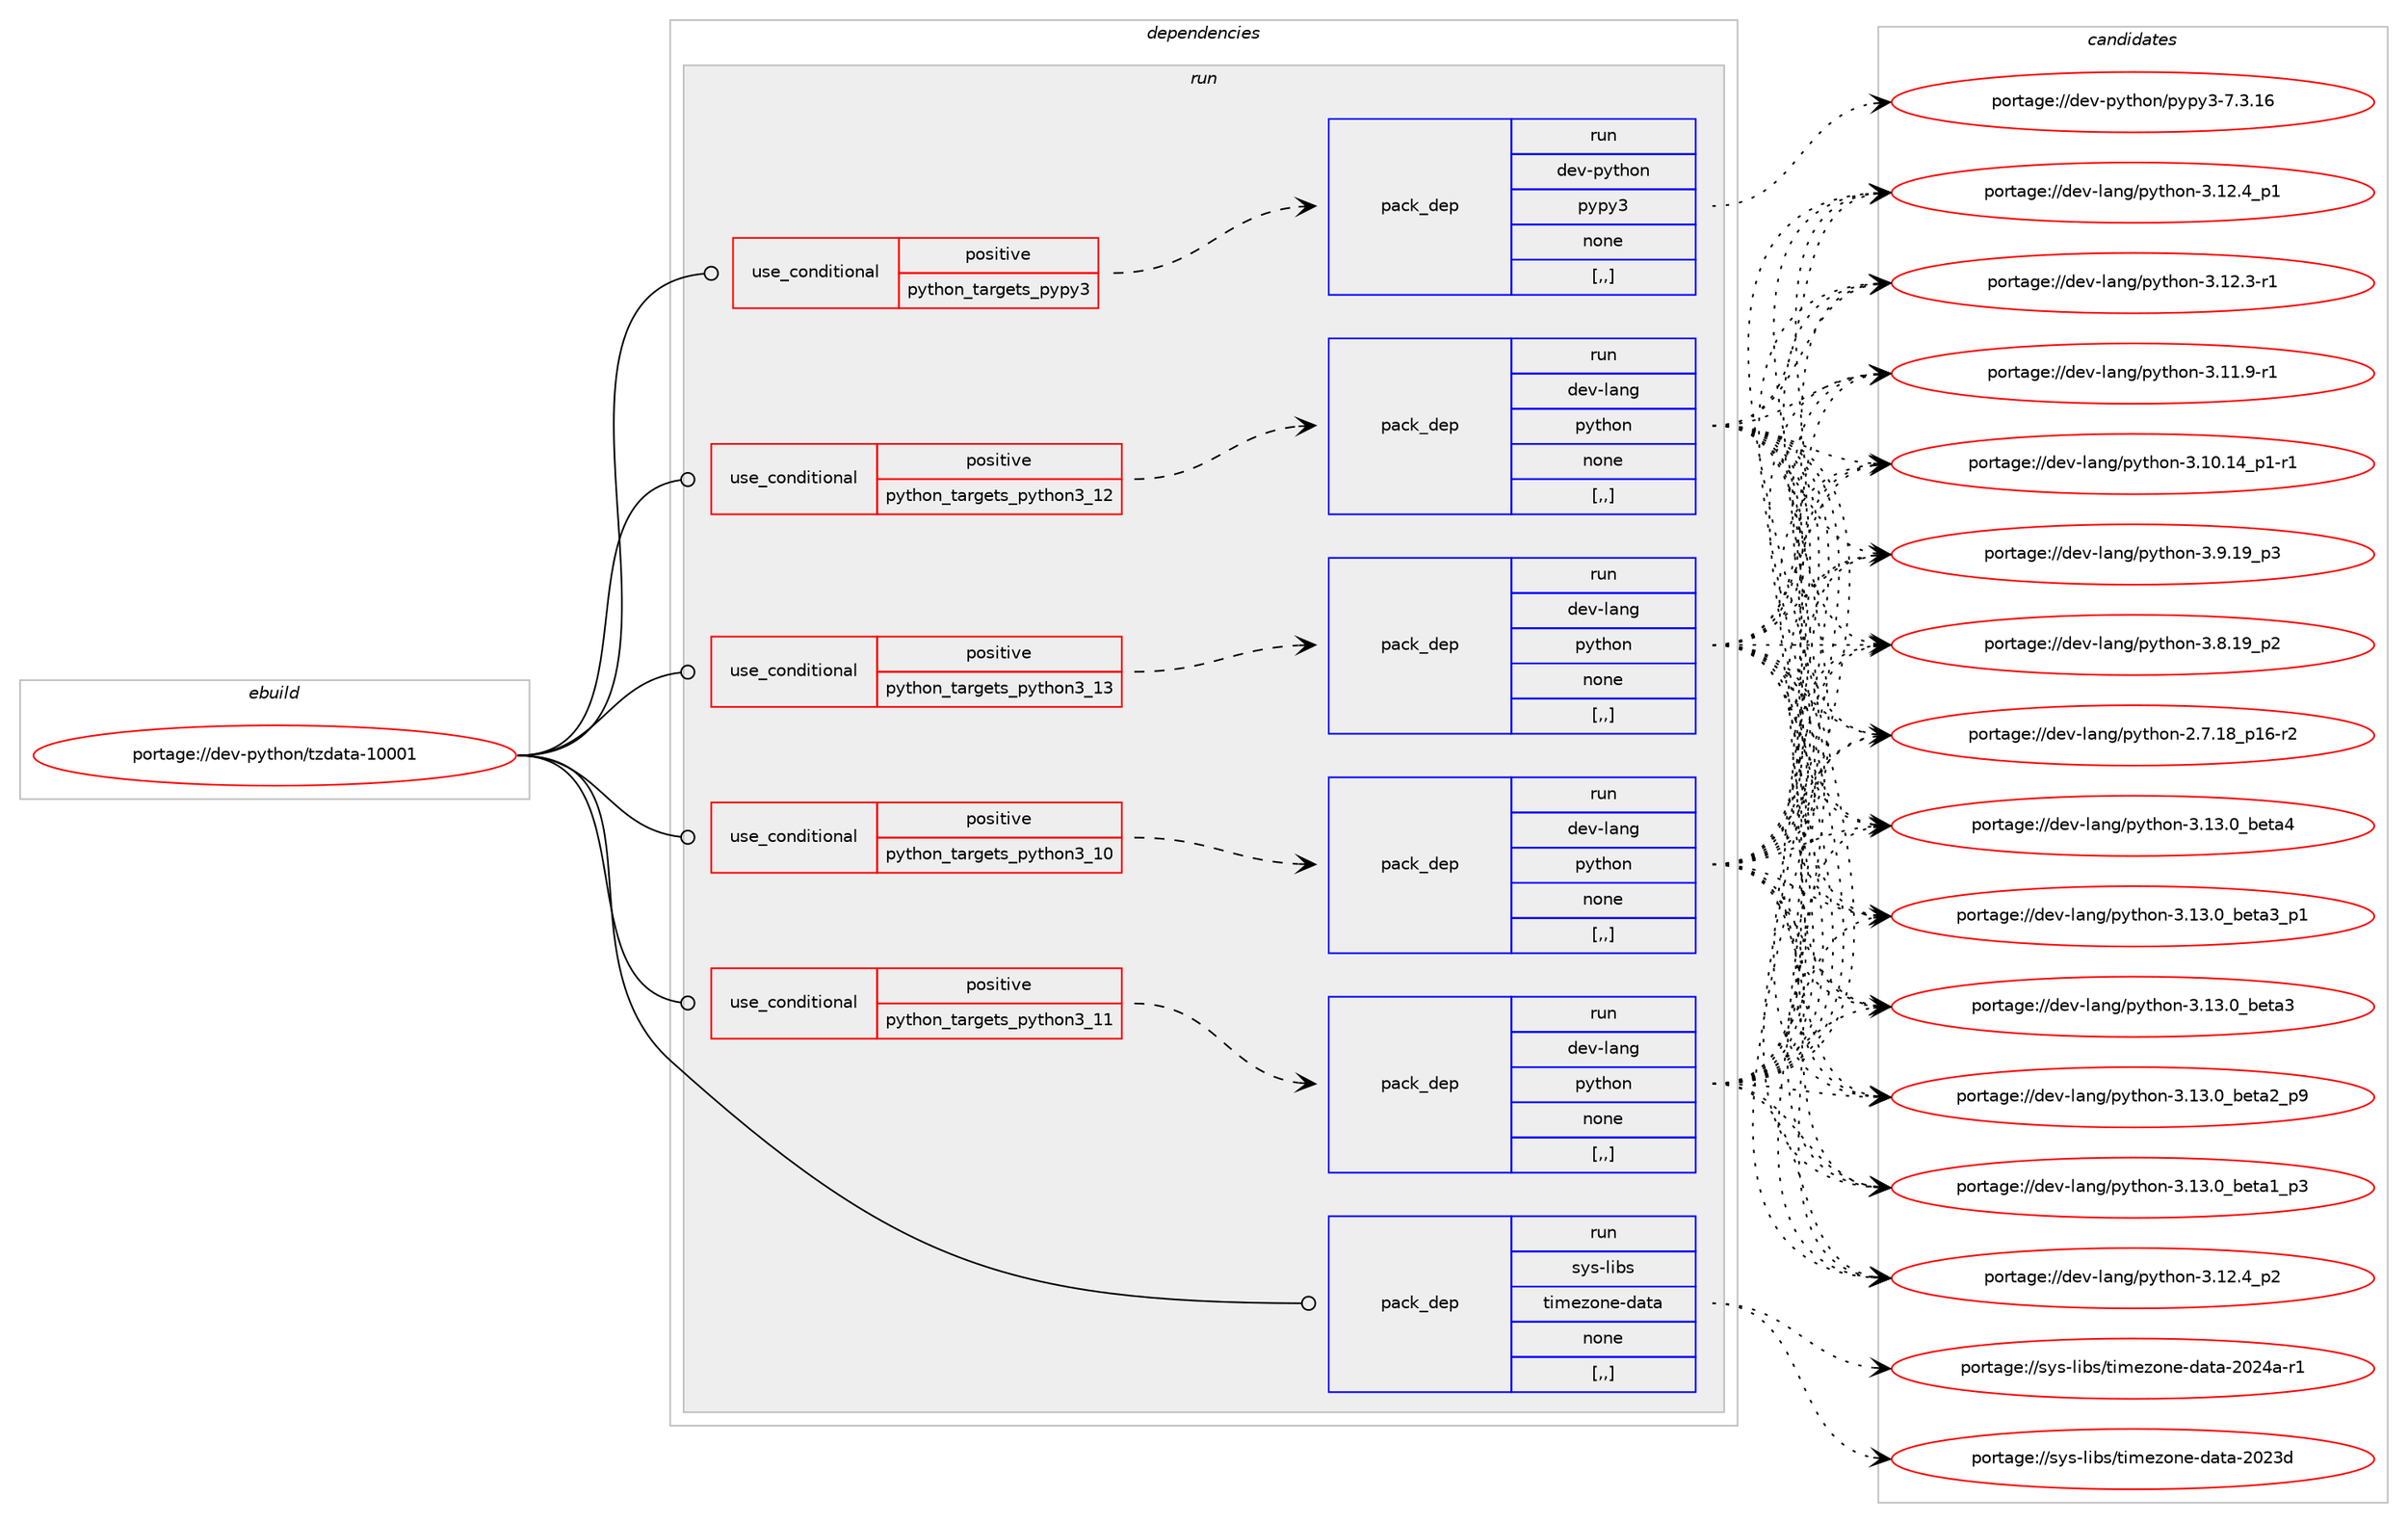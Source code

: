digraph prolog {

# *************
# Graph options
# *************

newrank=true;
concentrate=true;
compound=true;
graph [rankdir=LR,fontname=Helvetica,fontsize=10,ranksep=1.5];#, ranksep=2.5, nodesep=0.2];
edge  [arrowhead=vee];
node  [fontname=Helvetica,fontsize=10];

# **********
# The ebuild
# **********

subgraph cluster_leftcol {
color=gray;
label=<<i>ebuild</i>>;
id [label="portage://dev-python/tzdata-10001", color=red, width=4, href="../dev-python/tzdata-10001.svg"];
}

# ****************
# The dependencies
# ****************

subgraph cluster_midcol {
color=gray;
label=<<i>dependencies</i>>;
subgraph cluster_compile {
fillcolor="#eeeeee";
style=filled;
label=<<i>compile</i>>;
}
subgraph cluster_compileandrun {
fillcolor="#eeeeee";
style=filled;
label=<<i>compile and run</i>>;
}
subgraph cluster_run {
fillcolor="#eeeeee";
style=filled;
label=<<i>run</i>>;
subgraph cond40880 {
dependency166753 [label=<<TABLE BORDER="0" CELLBORDER="1" CELLSPACING="0" CELLPADDING="4"><TR><TD ROWSPAN="3" CELLPADDING="10">use_conditional</TD></TR><TR><TD>positive</TD></TR><TR><TD>python_targets_pypy3</TD></TR></TABLE>>, shape=none, color=red];
subgraph pack124600 {
dependency166754 [label=<<TABLE BORDER="0" CELLBORDER="1" CELLSPACING="0" CELLPADDING="4" WIDTH="220"><TR><TD ROWSPAN="6" CELLPADDING="30">pack_dep</TD></TR><TR><TD WIDTH="110">run</TD></TR><TR><TD>dev-python</TD></TR><TR><TD>pypy3</TD></TR><TR><TD>none</TD></TR><TR><TD>[,,]</TD></TR></TABLE>>, shape=none, color=blue];
}
dependency166753:e -> dependency166754:w [weight=20,style="dashed",arrowhead="vee"];
}
id:e -> dependency166753:w [weight=20,style="solid",arrowhead="odot"];
subgraph cond40881 {
dependency166755 [label=<<TABLE BORDER="0" CELLBORDER="1" CELLSPACING="0" CELLPADDING="4"><TR><TD ROWSPAN="3" CELLPADDING="10">use_conditional</TD></TR><TR><TD>positive</TD></TR><TR><TD>python_targets_python3_10</TD></TR></TABLE>>, shape=none, color=red];
subgraph pack124601 {
dependency166756 [label=<<TABLE BORDER="0" CELLBORDER="1" CELLSPACING="0" CELLPADDING="4" WIDTH="220"><TR><TD ROWSPAN="6" CELLPADDING="30">pack_dep</TD></TR><TR><TD WIDTH="110">run</TD></TR><TR><TD>dev-lang</TD></TR><TR><TD>python</TD></TR><TR><TD>none</TD></TR><TR><TD>[,,]</TD></TR></TABLE>>, shape=none, color=blue];
}
dependency166755:e -> dependency166756:w [weight=20,style="dashed",arrowhead="vee"];
}
id:e -> dependency166755:w [weight=20,style="solid",arrowhead="odot"];
subgraph cond40882 {
dependency166757 [label=<<TABLE BORDER="0" CELLBORDER="1" CELLSPACING="0" CELLPADDING="4"><TR><TD ROWSPAN="3" CELLPADDING="10">use_conditional</TD></TR><TR><TD>positive</TD></TR><TR><TD>python_targets_python3_11</TD></TR></TABLE>>, shape=none, color=red];
subgraph pack124602 {
dependency166758 [label=<<TABLE BORDER="0" CELLBORDER="1" CELLSPACING="0" CELLPADDING="4" WIDTH="220"><TR><TD ROWSPAN="6" CELLPADDING="30">pack_dep</TD></TR><TR><TD WIDTH="110">run</TD></TR><TR><TD>dev-lang</TD></TR><TR><TD>python</TD></TR><TR><TD>none</TD></TR><TR><TD>[,,]</TD></TR></TABLE>>, shape=none, color=blue];
}
dependency166757:e -> dependency166758:w [weight=20,style="dashed",arrowhead="vee"];
}
id:e -> dependency166757:w [weight=20,style="solid",arrowhead="odot"];
subgraph cond40883 {
dependency166759 [label=<<TABLE BORDER="0" CELLBORDER="1" CELLSPACING="0" CELLPADDING="4"><TR><TD ROWSPAN="3" CELLPADDING="10">use_conditional</TD></TR><TR><TD>positive</TD></TR><TR><TD>python_targets_python3_12</TD></TR></TABLE>>, shape=none, color=red];
subgraph pack124603 {
dependency166760 [label=<<TABLE BORDER="0" CELLBORDER="1" CELLSPACING="0" CELLPADDING="4" WIDTH="220"><TR><TD ROWSPAN="6" CELLPADDING="30">pack_dep</TD></TR><TR><TD WIDTH="110">run</TD></TR><TR><TD>dev-lang</TD></TR><TR><TD>python</TD></TR><TR><TD>none</TD></TR><TR><TD>[,,]</TD></TR></TABLE>>, shape=none, color=blue];
}
dependency166759:e -> dependency166760:w [weight=20,style="dashed",arrowhead="vee"];
}
id:e -> dependency166759:w [weight=20,style="solid",arrowhead="odot"];
subgraph cond40884 {
dependency166761 [label=<<TABLE BORDER="0" CELLBORDER="1" CELLSPACING="0" CELLPADDING="4"><TR><TD ROWSPAN="3" CELLPADDING="10">use_conditional</TD></TR><TR><TD>positive</TD></TR><TR><TD>python_targets_python3_13</TD></TR></TABLE>>, shape=none, color=red];
subgraph pack124604 {
dependency166762 [label=<<TABLE BORDER="0" CELLBORDER="1" CELLSPACING="0" CELLPADDING="4" WIDTH="220"><TR><TD ROWSPAN="6" CELLPADDING="30">pack_dep</TD></TR><TR><TD WIDTH="110">run</TD></TR><TR><TD>dev-lang</TD></TR><TR><TD>python</TD></TR><TR><TD>none</TD></TR><TR><TD>[,,]</TD></TR></TABLE>>, shape=none, color=blue];
}
dependency166761:e -> dependency166762:w [weight=20,style="dashed",arrowhead="vee"];
}
id:e -> dependency166761:w [weight=20,style="solid",arrowhead="odot"];
subgraph pack124605 {
dependency166763 [label=<<TABLE BORDER="0" CELLBORDER="1" CELLSPACING="0" CELLPADDING="4" WIDTH="220"><TR><TD ROWSPAN="6" CELLPADDING="30">pack_dep</TD></TR><TR><TD WIDTH="110">run</TD></TR><TR><TD>sys-libs</TD></TR><TR><TD>timezone-data</TD></TR><TR><TD>none</TD></TR><TR><TD>[,,]</TD></TR></TABLE>>, shape=none, color=blue];
}
id:e -> dependency166763:w [weight=20,style="solid",arrowhead="odot"];
}
}

# **************
# The candidates
# **************

subgraph cluster_choices {
rank=same;
color=gray;
label=<<i>candidates</i>>;

subgraph choice124600 {
color=black;
nodesep=1;
choice10010111845112121116104111110471121211121215145554651464954 [label="portage://dev-python/pypy3-7.3.16", color=red, width=4,href="../dev-python/pypy3-7.3.16.svg"];
dependency166754:e -> choice10010111845112121116104111110471121211121215145554651464954:w [style=dotted,weight="100"];
}
subgraph choice124601 {
color=black;
nodesep=1;
choice1001011184510897110103471121211161041111104551464951464895981011169752 [label="portage://dev-lang/python-3.13.0_beta4", color=red, width=4,href="../dev-lang/python-3.13.0_beta4.svg"];
choice10010111845108971101034711212111610411111045514649514648959810111697519511249 [label="portage://dev-lang/python-3.13.0_beta3_p1", color=red, width=4,href="../dev-lang/python-3.13.0_beta3_p1.svg"];
choice1001011184510897110103471121211161041111104551464951464895981011169751 [label="portage://dev-lang/python-3.13.0_beta3", color=red, width=4,href="../dev-lang/python-3.13.0_beta3.svg"];
choice10010111845108971101034711212111610411111045514649514648959810111697509511257 [label="portage://dev-lang/python-3.13.0_beta2_p9", color=red, width=4,href="../dev-lang/python-3.13.0_beta2_p9.svg"];
choice10010111845108971101034711212111610411111045514649514648959810111697499511251 [label="portage://dev-lang/python-3.13.0_beta1_p3", color=red, width=4,href="../dev-lang/python-3.13.0_beta1_p3.svg"];
choice100101118451089711010347112121116104111110455146495046529511250 [label="portage://dev-lang/python-3.12.4_p2", color=red, width=4,href="../dev-lang/python-3.12.4_p2.svg"];
choice100101118451089711010347112121116104111110455146495046529511249 [label="portage://dev-lang/python-3.12.4_p1", color=red, width=4,href="../dev-lang/python-3.12.4_p1.svg"];
choice100101118451089711010347112121116104111110455146495046514511449 [label="portage://dev-lang/python-3.12.3-r1", color=red, width=4,href="../dev-lang/python-3.12.3-r1.svg"];
choice100101118451089711010347112121116104111110455146494946574511449 [label="portage://dev-lang/python-3.11.9-r1", color=red, width=4,href="../dev-lang/python-3.11.9-r1.svg"];
choice100101118451089711010347112121116104111110455146494846495295112494511449 [label="portage://dev-lang/python-3.10.14_p1-r1", color=red, width=4,href="../dev-lang/python-3.10.14_p1-r1.svg"];
choice100101118451089711010347112121116104111110455146574649579511251 [label="portage://dev-lang/python-3.9.19_p3", color=red, width=4,href="../dev-lang/python-3.9.19_p3.svg"];
choice100101118451089711010347112121116104111110455146564649579511250 [label="portage://dev-lang/python-3.8.19_p2", color=red, width=4,href="../dev-lang/python-3.8.19_p2.svg"];
choice100101118451089711010347112121116104111110455046554649569511249544511450 [label="portage://dev-lang/python-2.7.18_p16-r2", color=red, width=4,href="../dev-lang/python-2.7.18_p16-r2.svg"];
dependency166756:e -> choice1001011184510897110103471121211161041111104551464951464895981011169752:w [style=dotted,weight="100"];
dependency166756:e -> choice10010111845108971101034711212111610411111045514649514648959810111697519511249:w [style=dotted,weight="100"];
dependency166756:e -> choice1001011184510897110103471121211161041111104551464951464895981011169751:w [style=dotted,weight="100"];
dependency166756:e -> choice10010111845108971101034711212111610411111045514649514648959810111697509511257:w [style=dotted,weight="100"];
dependency166756:e -> choice10010111845108971101034711212111610411111045514649514648959810111697499511251:w [style=dotted,weight="100"];
dependency166756:e -> choice100101118451089711010347112121116104111110455146495046529511250:w [style=dotted,weight="100"];
dependency166756:e -> choice100101118451089711010347112121116104111110455146495046529511249:w [style=dotted,weight="100"];
dependency166756:e -> choice100101118451089711010347112121116104111110455146495046514511449:w [style=dotted,weight="100"];
dependency166756:e -> choice100101118451089711010347112121116104111110455146494946574511449:w [style=dotted,weight="100"];
dependency166756:e -> choice100101118451089711010347112121116104111110455146494846495295112494511449:w [style=dotted,weight="100"];
dependency166756:e -> choice100101118451089711010347112121116104111110455146574649579511251:w [style=dotted,weight="100"];
dependency166756:e -> choice100101118451089711010347112121116104111110455146564649579511250:w [style=dotted,weight="100"];
dependency166756:e -> choice100101118451089711010347112121116104111110455046554649569511249544511450:w [style=dotted,weight="100"];
}
subgraph choice124602 {
color=black;
nodesep=1;
choice1001011184510897110103471121211161041111104551464951464895981011169752 [label="portage://dev-lang/python-3.13.0_beta4", color=red, width=4,href="../dev-lang/python-3.13.0_beta4.svg"];
choice10010111845108971101034711212111610411111045514649514648959810111697519511249 [label="portage://dev-lang/python-3.13.0_beta3_p1", color=red, width=4,href="../dev-lang/python-3.13.0_beta3_p1.svg"];
choice1001011184510897110103471121211161041111104551464951464895981011169751 [label="portage://dev-lang/python-3.13.0_beta3", color=red, width=4,href="../dev-lang/python-3.13.0_beta3.svg"];
choice10010111845108971101034711212111610411111045514649514648959810111697509511257 [label="portage://dev-lang/python-3.13.0_beta2_p9", color=red, width=4,href="../dev-lang/python-3.13.0_beta2_p9.svg"];
choice10010111845108971101034711212111610411111045514649514648959810111697499511251 [label="portage://dev-lang/python-3.13.0_beta1_p3", color=red, width=4,href="../dev-lang/python-3.13.0_beta1_p3.svg"];
choice100101118451089711010347112121116104111110455146495046529511250 [label="portage://dev-lang/python-3.12.4_p2", color=red, width=4,href="../dev-lang/python-3.12.4_p2.svg"];
choice100101118451089711010347112121116104111110455146495046529511249 [label="portage://dev-lang/python-3.12.4_p1", color=red, width=4,href="../dev-lang/python-3.12.4_p1.svg"];
choice100101118451089711010347112121116104111110455146495046514511449 [label="portage://dev-lang/python-3.12.3-r1", color=red, width=4,href="../dev-lang/python-3.12.3-r1.svg"];
choice100101118451089711010347112121116104111110455146494946574511449 [label="portage://dev-lang/python-3.11.9-r1", color=red, width=4,href="../dev-lang/python-3.11.9-r1.svg"];
choice100101118451089711010347112121116104111110455146494846495295112494511449 [label="portage://dev-lang/python-3.10.14_p1-r1", color=red, width=4,href="../dev-lang/python-3.10.14_p1-r1.svg"];
choice100101118451089711010347112121116104111110455146574649579511251 [label="portage://dev-lang/python-3.9.19_p3", color=red, width=4,href="../dev-lang/python-3.9.19_p3.svg"];
choice100101118451089711010347112121116104111110455146564649579511250 [label="portage://dev-lang/python-3.8.19_p2", color=red, width=4,href="../dev-lang/python-3.8.19_p2.svg"];
choice100101118451089711010347112121116104111110455046554649569511249544511450 [label="portage://dev-lang/python-2.7.18_p16-r2", color=red, width=4,href="../dev-lang/python-2.7.18_p16-r2.svg"];
dependency166758:e -> choice1001011184510897110103471121211161041111104551464951464895981011169752:w [style=dotted,weight="100"];
dependency166758:e -> choice10010111845108971101034711212111610411111045514649514648959810111697519511249:w [style=dotted,weight="100"];
dependency166758:e -> choice1001011184510897110103471121211161041111104551464951464895981011169751:w [style=dotted,weight="100"];
dependency166758:e -> choice10010111845108971101034711212111610411111045514649514648959810111697509511257:w [style=dotted,weight="100"];
dependency166758:e -> choice10010111845108971101034711212111610411111045514649514648959810111697499511251:w [style=dotted,weight="100"];
dependency166758:e -> choice100101118451089711010347112121116104111110455146495046529511250:w [style=dotted,weight="100"];
dependency166758:e -> choice100101118451089711010347112121116104111110455146495046529511249:w [style=dotted,weight="100"];
dependency166758:e -> choice100101118451089711010347112121116104111110455146495046514511449:w [style=dotted,weight="100"];
dependency166758:e -> choice100101118451089711010347112121116104111110455146494946574511449:w [style=dotted,weight="100"];
dependency166758:e -> choice100101118451089711010347112121116104111110455146494846495295112494511449:w [style=dotted,weight="100"];
dependency166758:e -> choice100101118451089711010347112121116104111110455146574649579511251:w [style=dotted,weight="100"];
dependency166758:e -> choice100101118451089711010347112121116104111110455146564649579511250:w [style=dotted,weight="100"];
dependency166758:e -> choice100101118451089711010347112121116104111110455046554649569511249544511450:w [style=dotted,weight="100"];
}
subgraph choice124603 {
color=black;
nodesep=1;
choice1001011184510897110103471121211161041111104551464951464895981011169752 [label="portage://dev-lang/python-3.13.0_beta4", color=red, width=4,href="../dev-lang/python-3.13.0_beta4.svg"];
choice10010111845108971101034711212111610411111045514649514648959810111697519511249 [label="portage://dev-lang/python-3.13.0_beta3_p1", color=red, width=4,href="../dev-lang/python-3.13.0_beta3_p1.svg"];
choice1001011184510897110103471121211161041111104551464951464895981011169751 [label="portage://dev-lang/python-3.13.0_beta3", color=red, width=4,href="../dev-lang/python-3.13.0_beta3.svg"];
choice10010111845108971101034711212111610411111045514649514648959810111697509511257 [label="portage://dev-lang/python-3.13.0_beta2_p9", color=red, width=4,href="../dev-lang/python-3.13.0_beta2_p9.svg"];
choice10010111845108971101034711212111610411111045514649514648959810111697499511251 [label="portage://dev-lang/python-3.13.0_beta1_p3", color=red, width=4,href="../dev-lang/python-3.13.0_beta1_p3.svg"];
choice100101118451089711010347112121116104111110455146495046529511250 [label="portage://dev-lang/python-3.12.4_p2", color=red, width=4,href="../dev-lang/python-3.12.4_p2.svg"];
choice100101118451089711010347112121116104111110455146495046529511249 [label="portage://dev-lang/python-3.12.4_p1", color=red, width=4,href="../dev-lang/python-3.12.4_p1.svg"];
choice100101118451089711010347112121116104111110455146495046514511449 [label="portage://dev-lang/python-3.12.3-r1", color=red, width=4,href="../dev-lang/python-3.12.3-r1.svg"];
choice100101118451089711010347112121116104111110455146494946574511449 [label="portage://dev-lang/python-3.11.9-r1", color=red, width=4,href="../dev-lang/python-3.11.9-r1.svg"];
choice100101118451089711010347112121116104111110455146494846495295112494511449 [label="portage://dev-lang/python-3.10.14_p1-r1", color=red, width=4,href="../dev-lang/python-3.10.14_p1-r1.svg"];
choice100101118451089711010347112121116104111110455146574649579511251 [label="portage://dev-lang/python-3.9.19_p3", color=red, width=4,href="../dev-lang/python-3.9.19_p3.svg"];
choice100101118451089711010347112121116104111110455146564649579511250 [label="portage://dev-lang/python-3.8.19_p2", color=red, width=4,href="../dev-lang/python-3.8.19_p2.svg"];
choice100101118451089711010347112121116104111110455046554649569511249544511450 [label="portage://dev-lang/python-2.7.18_p16-r2", color=red, width=4,href="../dev-lang/python-2.7.18_p16-r2.svg"];
dependency166760:e -> choice1001011184510897110103471121211161041111104551464951464895981011169752:w [style=dotted,weight="100"];
dependency166760:e -> choice10010111845108971101034711212111610411111045514649514648959810111697519511249:w [style=dotted,weight="100"];
dependency166760:e -> choice1001011184510897110103471121211161041111104551464951464895981011169751:w [style=dotted,weight="100"];
dependency166760:e -> choice10010111845108971101034711212111610411111045514649514648959810111697509511257:w [style=dotted,weight="100"];
dependency166760:e -> choice10010111845108971101034711212111610411111045514649514648959810111697499511251:w [style=dotted,weight="100"];
dependency166760:e -> choice100101118451089711010347112121116104111110455146495046529511250:w [style=dotted,weight="100"];
dependency166760:e -> choice100101118451089711010347112121116104111110455146495046529511249:w [style=dotted,weight="100"];
dependency166760:e -> choice100101118451089711010347112121116104111110455146495046514511449:w [style=dotted,weight="100"];
dependency166760:e -> choice100101118451089711010347112121116104111110455146494946574511449:w [style=dotted,weight="100"];
dependency166760:e -> choice100101118451089711010347112121116104111110455146494846495295112494511449:w [style=dotted,weight="100"];
dependency166760:e -> choice100101118451089711010347112121116104111110455146574649579511251:w [style=dotted,weight="100"];
dependency166760:e -> choice100101118451089711010347112121116104111110455146564649579511250:w [style=dotted,weight="100"];
dependency166760:e -> choice100101118451089711010347112121116104111110455046554649569511249544511450:w [style=dotted,weight="100"];
}
subgraph choice124604 {
color=black;
nodesep=1;
choice1001011184510897110103471121211161041111104551464951464895981011169752 [label="portage://dev-lang/python-3.13.0_beta4", color=red, width=4,href="../dev-lang/python-3.13.0_beta4.svg"];
choice10010111845108971101034711212111610411111045514649514648959810111697519511249 [label="portage://dev-lang/python-3.13.0_beta3_p1", color=red, width=4,href="../dev-lang/python-3.13.0_beta3_p1.svg"];
choice1001011184510897110103471121211161041111104551464951464895981011169751 [label="portage://dev-lang/python-3.13.0_beta3", color=red, width=4,href="../dev-lang/python-3.13.0_beta3.svg"];
choice10010111845108971101034711212111610411111045514649514648959810111697509511257 [label="portage://dev-lang/python-3.13.0_beta2_p9", color=red, width=4,href="../dev-lang/python-3.13.0_beta2_p9.svg"];
choice10010111845108971101034711212111610411111045514649514648959810111697499511251 [label="portage://dev-lang/python-3.13.0_beta1_p3", color=red, width=4,href="../dev-lang/python-3.13.0_beta1_p3.svg"];
choice100101118451089711010347112121116104111110455146495046529511250 [label="portage://dev-lang/python-3.12.4_p2", color=red, width=4,href="../dev-lang/python-3.12.4_p2.svg"];
choice100101118451089711010347112121116104111110455146495046529511249 [label="portage://dev-lang/python-3.12.4_p1", color=red, width=4,href="../dev-lang/python-3.12.4_p1.svg"];
choice100101118451089711010347112121116104111110455146495046514511449 [label="portage://dev-lang/python-3.12.3-r1", color=red, width=4,href="../dev-lang/python-3.12.3-r1.svg"];
choice100101118451089711010347112121116104111110455146494946574511449 [label="portage://dev-lang/python-3.11.9-r1", color=red, width=4,href="../dev-lang/python-3.11.9-r1.svg"];
choice100101118451089711010347112121116104111110455146494846495295112494511449 [label="portage://dev-lang/python-3.10.14_p1-r1", color=red, width=4,href="../dev-lang/python-3.10.14_p1-r1.svg"];
choice100101118451089711010347112121116104111110455146574649579511251 [label="portage://dev-lang/python-3.9.19_p3", color=red, width=4,href="../dev-lang/python-3.9.19_p3.svg"];
choice100101118451089711010347112121116104111110455146564649579511250 [label="portage://dev-lang/python-3.8.19_p2", color=red, width=4,href="../dev-lang/python-3.8.19_p2.svg"];
choice100101118451089711010347112121116104111110455046554649569511249544511450 [label="portage://dev-lang/python-2.7.18_p16-r2", color=red, width=4,href="../dev-lang/python-2.7.18_p16-r2.svg"];
dependency166762:e -> choice1001011184510897110103471121211161041111104551464951464895981011169752:w [style=dotted,weight="100"];
dependency166762:e -> choice10010111845108971101034711212111610411111045514649514648959810111697519511249:w [style=dotted,weight="100"];
dependency166762:e -> choice1001011184510897110103471121211161041111104551464951464895981011169751:w [style=dotted,weight="100"];
dependency166762:e -> choice10010111845108971101034711212111610411111045514649514648959810111697509511257:w [style=dotted,weight="100"];
dependency166762:e -> choice10010111845108971101034711212111610411111045514649514648959810111697499511251:w [style=dotted,weight="100"];
dependency166762:e -> choice100101118451089711010347112121116104111110455146495046529511250:w [style=dotted,weight="100"];
dependency166762:e -> choice100101118451089711010347112121116104111110455146495046529511249:w [style=dotted,weight="100"];
dependency166762:e -> choice100101118451089711010347112121116104111110455146495046514511449:w [style=dotted,weight="100"];
dependency166762:e -> choice100101118451089711010347112121116104111110455146494946574511449:w [style=dotted,weight="100"];
dependency166762:e -> choice100101118451089711010347112121116104111110455146494846495295112494511449:w [style=dotted,weight="100"];
dependency166762:e -> choice100101118451089711010347112121116104111110455146574649579511251:w [style=dotted,weight="100"];
dependency166762:e -> choice100101118451089711010347112121116104111110455146564649579511250:w [style=dotted,weight="100"];
dependency166762:e -> choice100101118451089711010347112121116104111110455046554649569511249544511450:w [style=dotted,weight="100"];
}
subgraph choice124605 {
color=black;
nodesep=1;
choice1151211154510810598115471161051091011221111101014510097116974550485052974511449 [label="portage://sys-libs/timezone-data-2024a-r1", color=red, width=4,href="../sys-libs/timezone-data-2024a-r1.svg"];
choice1151211154510810598115471161051091011221111101014510097116974550485051100 [label="portage://sys-libs/timezone-data-2023d", color=red, width=4,href="../sys-libs/timezone-data-2023d.svg"];
dependency166763:e -> choice1151211154510810598115471161051091011221111101014510097116974550485052974511449:w [style=dotted,weight="100"];
dependency166763:e -> choice1151211154510810598115471161051091011221111101014510097116974550485051100:w [style=dotted,weight="100"];
}
}

}
